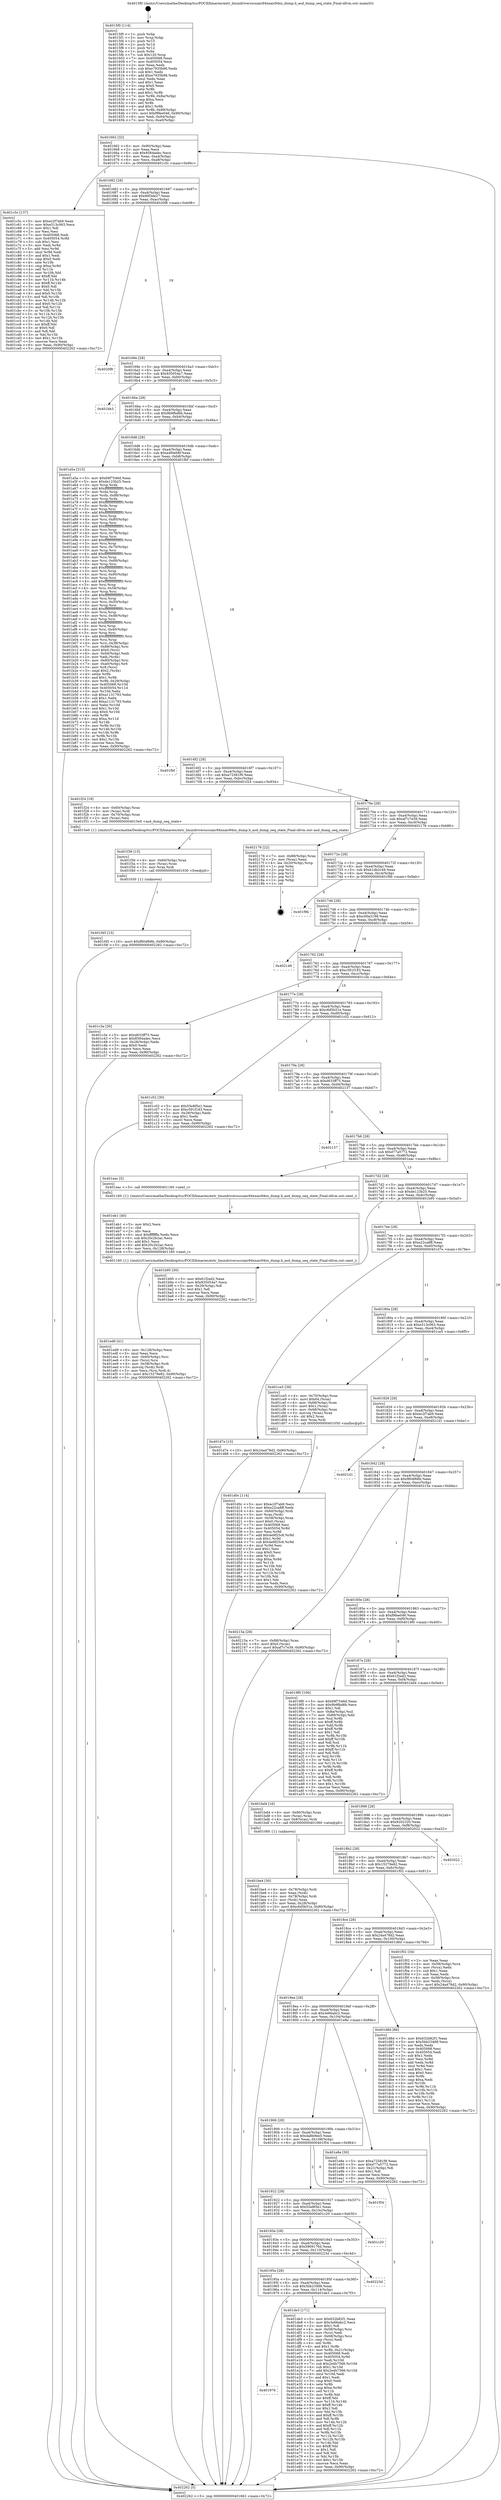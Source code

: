 digraph "0x4015f0" {
  label = "0x4015f0 (/mnt/c/Users/mathe/Desktop/tcc/POCII/binaries/extr_linuxdriversscsiaic94xxaic94xx_dump.h_asd_dump_seq_state_Final-ollvm.out::main(0))"
  labelloc = "t"
  node[shape=record]

  Entry [label="",width=0.3,height=0.3,shape=circle,fillcolor=black,style=filled]
  "0x401662" [label="{
     0x401662 [32]\l
     | [instrs]\l
     &nbsp;&nbsp;0x401662 \<+6\>: mov -0x90(%rbp),%eax\l
     &nbsp;&nbsp;0x401668 \<+2\>: mov %eax,%ecx\l
     &nbsp;&nbsp;0x40166a \<+6\>: sub $0x8584adec,%ecx\l
     &nbsp;&nbsp;0x401670 \<+6\>: mov %eax,-0xa4(%rbp)\l
     &nbsp;&nbsp;0x401676 \<+6\>: mov %ecx,-0xa8(%rbp)\l
     &nbsp;&nbsp;0x40167c \<+6\>: je 0000000000401c5c \<main+0x66c\>\l
  }"]
  "0x401c5c" [label="{
     0x401c5c [137]\l
     | [instrs]\l
     &nbsp;&nbsp;0x401c5c \<+5\>: mov $0xec2f7ab9,%eax\l
     &nbsp;&nbsp;0x401c61 \<+5\>: mov $0xe513c063,%ecx\l
     &nbsp;&nbsp;0x401c66 \<+2\>: mov $0x1,%dl\l
     &nbsp;&nbsp;0x401c68 \<+2\>: xor %esi,%esi\l
     &nbsp;&nbsp;0x401c6a \<+7\>: mov 0x405068,%edi\l
     &nbsp;&nbsp;0x401c71 \<+8\>: mov 0x405054,%r8d\l
     &nbsp;&nbsp;0x401c79 \<+3\>: sub $0x1,%esi\l
     &nbsp;&nbsp;0x401c7c \<+3\>: mov %edi,%r9d\l
     &nbsp;&nbsp;0x401c7f \<+3\>: add %esi,%r9d\l
     &nbsp;&nbsp;0x401c82 \<+4\>: imul %r9d,%edi\l
     &nbsp;&nbsp;0x401c86 \<+3\>: and $0x1,%edi\l
     &nbsp;&nbsp;0x401c89 \<+3\>: cmp $0x0,%edi\l
     &nbsp;&nbsp;0x401c8c \<+4\>: sete %r10b\l
     &nbsp;&nbsp;0x401c90 \<+4\>: cmp $0xa,%r8d\l
     &nbsp;&nbsp;0x401c94 \<+4\>: setl %r11b\l
     &nbsp;&nbsp;0x401c98 \<+3\>: mov %r10b,%bl\l
     &nbsp;&nbsp;0x401c9b \<+3\>: xor $0xff,%bl\l
     &nbsp;&nbsp;0x401c9e \<+3\>: mov %r11b,%r14b\l
     &nbsp;&nbsp;0x401ca1 \<+4\>: xor $0xff,%r14b\l
     &nbsp;&nbsp;0x401ca5 \<+3\>: xor $0x0,%dl\l
     &nbsp;&nbsp;0x401ca8 \<+3\>: mov %bl,%r15b\l
     &nbsp;&nbsp;0x401cab \<+4\>: and $0x0,%r15b\l
     &nbsp;&nbsp;0x401caf \<+3\>: and %dl,%r10b\l
     &nbsp;&nbsp;0x401cb2 \<+3\>: mov %r14b,%r12b\l
     &nbsp;&nbsp;0x401cb5 \<+4\>: and $0x0,%r12b\l
     &nbsp;&nbsp;0x401cb9 \<+3\>: and %dl,%r11b\l
     &nbsp;&nbsp;0x401cbc \<+3\>: or %r10b,%r15b\l
     &nbsp;&nbsp;0x401cbf \<+3\>: or %r11b,%r12b\l
     &nbsp;&nbsp;0x401cc2 \<+3\>: xor %r12b,%r15b\l
     &nbsp;&nbsp;0x401cc5 \<+3\>: or %r14b,%bl\l
     &nbsp;&nbsp;0x401cc8 \<+3\>: xor $0xff,%bl\l
     &nbsp;&nbsp;0x401ccb \<+3\>: or $0x0,%dl\l
     &nbsp;&nbsp;0x401cce \<+2\>: and %dl,%bl\l
     &nbsp;&nbsp;0x401cd0 \<+3\>: or %bl,%r15b\l
     &nbsp;&nbsp;0x401cd3 \<+4\>: test $0x1,%r15b\l
     &nbsp;&nbsp;0x401cd7 \<+3\>: cmovne %ecx,%eax\l
     &nbsp;&nbsp;0x401cda \<+6\>: mov %eax,-0x90(%rbp)\l
     &nbsp;&nbsp;0x401ce0 \<+5\>: jmp 0000000000402262 \<main+0xc72\>\l
  }"]
  "0x401682" [label="{
     0x401682 [28]\l
     | [instrs]\l
     &nbsp;&nbsp;0x401682 \<+5\>: jmp 0000000000401687 \<main+0x97\>\l
     &nbsp;&nbsp;0x401687 \<+6\>: mov -0xa4(%rbp),%eax\l
     &nbsp;&nbsp;0x40168d \<+5\>: sub $0x90f3de27,%eax\l
     &nbsp;&nbsp;0x401692 \<+6\>: mov %eax,-0xac(%rbp)\l
     &nbsp;&nbsp;0x401698 \<+6\>: je 00000000004020f8 \<main+0xb08\>\l
  }"]
  Exit [label="",width=0.3,height=0.3,shape=circle,fillcolor=black,style=filled,peripheries=2]
  "0x4020f8" [label="{
     0x4020f8\l
  }", style=dashed]
  "0x40169e" [label="{
     0x40169e [28]\l
     | [instrs]\l
     &nbsp;&nbsp;0x40169e \<+5\>: jmp 00000000004016a3 \<main+0xb3\>\l
     &nbsp;&nbsp;0x4016a3 \<+6\>: mov -0xa4(%rbp),%eax\l
     &nbsp;&nbsp;0x4016a9 \<+5\>: sub $0x935054a7,%eax\l
     &nbsp;&nbsp;0x4016ae \<+6\>: mov %eax,-0xb0(%rbp)\l
     &nbsp;&nbsp;0x4016b4 \<+6\>: je 0000000000401bb3 \<main+0x5c3\>\l
  }"]
  "0x401f45" [label="{
     0x401f45 [15]\l
     | [instrs]\l
     &nbsp;&nbsp;0x401f45 \<+10\>: movl $0xf804f68b,-0x90(%rbp)\l
     &nbsp;&nbsp;0x401f4f \<+5\>: jmp 0000000000402262 \<main+0xc72\>\l
  }"]
  "0x401bb3" [label="{
     0x401bb3\l
  }", style=dashed]
  "0x4016ba" [label="{
     0x4016ba [28]\l
     | [instrs]\l
     &nbsp;&nbsp;0x4016ba \<+5\>: jmp 00000000004016bf \<main+0xcf\>\l
     &nbsp;&nbsp;0x4016bf \<+6\>: mov -0xa4(%rbp),%eax\l
     &nbsp;&nbsp;0x4016c5 \<+5\>: sub $0x9b9fbd6b,%eax\l
     &nbsp;&nbsp;0x4016ca \<+6\>: mov %eax,-0xb4(%rbp)\l
     &nbsp;&nbsp;0x4016d0 \<+6\>: je 0000000000401a5a \<main+0x46a\>\l
  }"]
  "0x401f36" [label="{
     0x401f36 [15]\l
     | [instrs]\l
     &nbsp;&nbsp;0x401f36 \<+4\>: mov -0x60(%rbp),%rax\l
     &nbsp;&nbsp;0x401f3a \<+3\>: mov (%rax),%rax\l
     &nbsp;&nbsp;0x401f3d \<+3\>: mov %rax,%rdi\l
     &nbsp;&nbsp;0x401f40 \<+5\>: call 0000000000401030 \<free@plt\>\l
     | [calls]\l
     &nbsp;&nbsp;0x401030 \{1\} (unknown)\l
  }"]
  "0x401a5a" [label="{
     0x401a5a [315]\l
     | [instrs]\l
     &nbsp;&nbsp;0x401a5a \<+5\>: mov $0x69f7546d,%eax\l
     &nbsp;&nbsp;0x401a5f \<+5\>: mov $0xde123b25,%ecx\l
     &nbsp;&nbsp;0x401a64 \<+3\>: mov %rsp,%rdx\l
     &nbsp;&nbsp;0x401a67 \<+4\>: add $0xfffffffffffffff0,%rdx\l
     &nbsp;&nbsp;0x401a6b \<+3\>: mov %rdx,%rsp\l
     &nbsp;&nbsp;0x401a6e \<+7\>: mov %rdx,-0x88(%rbp)\l
     &nbsp;&nbsp;0x401a75 \<+3\>: mov %rsp,%rdx\l
     &nbsp;&nbsp;0x401a78 \<+4\>: add $0xfffffffffffffff0,%rdx\l
     &nbsp;&nbsp;0x401a7c \<+3\>: mov %rdx,%rsp\l
     &nbsp;&nbsp;0x401a7f \<+3\>: mov %rsp,%rsi\l
     &nbsp;&nbsp;0x401a82 \<+4\>: add $0xfffffffffffffff0,%rsi\l
     &nbsp;&nbsp;0x401a86 \<+3\>: mov %rsi,%rsp\l
     &nbsp;&nbsp;0x401a89 \<+4\>: mov %rsi,-0x80(%rbp)\l
     &nbsp;&nbsp;0x401a8d \<+3\>: mov %rsp,%rsi\l
     &nbsp;&nbsp;0x401a90 \<+4\>: add $0xfffffffffffffff0,%rsi\l
     &nbsp;&nbsp;0x401a94 \<+3\>: mov %rsi,%rsp\l
     &nbsp;&nbsp;0x401a97 \<+4\>: mov %rsi,-0x78(%rbp)\l
     &nbsp;&nbsp;0x401a9b \<+3\>: mov %rsp,%rsi\l
     &nbsp;&nbsp;0x401a9e \<+4\>: add $0xfffffffffffffff0,%rsi\l
     &nbsp;&nbsp;0x401aa2 \<+3\>: mov %rsi,%rsp\l
     &nbsp;&nbsp;0x401aa5 \<+4\>: mov %rsi,-0x70(%rbp)\l
     &nbsp;&nbsp;0x401aa9 \<+3\>: mov %rsp,%rsi\l
     &nbsp;&nbsp;0x401aac \<+4\>: add $0xfffffffffffffff0,%rsi\l
     &nbsp;&nbsp;0x401ab0 \<+3\>: mov %rsi,%rsp\l
     &nbsp;&nbsp;0x401ab3 \<+4\>: mov %rsi,-0x68(%rbp)\l
     &nbsp;&nbsp;0x401ab7 \<+3\>: mov %rsp,%rsi\l
     &nbsp;&nbsp;0x401aba \<+4\>: add $0xfffffffffffffff0,%rsi\l
     &nbsp;&nbsp;0x401abe \<+3\>: mov %rsi,%rsp\l
     &nbsp;&nbsp;0x401ac1 \<+4\>: mov %rsi,-0x60(%rbp)\l
     &nbsp;&nbsp;0x401ac5 \<+3\>: mov %rsp,%rsi\l
     &nbsp;&nbsp;0x401ac8 \<+4\>: add $0xfffffffffffffff0,%rsi\l
     &nbsp;&nbsp;0x401acc \<+3\>: mov %rsi,%rsp\l
     &nbsp;&nbsp;0x401acf \<+4\>: mov %rsi,-0x58(%rbp)\l
     &nbsp;&nbsp;0x401ad3 \<+3\>: mov %rsp,%rsi\l
     &nbsp;&nbsp;0x401ad6 \<+4\>: add $0xfffffffffffffff0,%rsi\l
     &nbsp;&nbsp;0x401ada \<+3\>: mov %rsi,%rsp\l
     &nbsp;&nbsp;0x401add \<+4\>: mov %rsi,-0x50(%rbp)\l
     &nbsp;&nbsp;0x401ae1 \<+3\>: mov %rsp,%rsi\l
     &nbsp;&nbsp;0x401ae4 \<+4\>: add $0xfffffffffffffff0,%rsi\l
     &nbsp;&nbsp;0x401ae8 \<+3\>: mov %rsi,%rsp\l
     &nbsp;&nbsp;0x401aeb \<+4\>: mov %rsi,-0x48(%rbp)\l
     &nbsp;&nbsp;0x401aef \<+3\>: mov %rsp,%rsi\l
     &nbsp;&nbsp;0x401af2 \<+4\>: add $0xfffffffffffffff0,%rsi\l
     &nbsp;&nbsp;0x401af6 \<+3\>: mov %rsi,%rsp\l
     &nbsp;&nbsp;0x401af9 \<+4\>: mov %rsi,-0x40(%rbp)\l
     &nbsp;&nbsp;0x401afd \<+3\>: mov %rsp,%rsi\l
     &nbsp;&nbsp;0x401b00 \<+4\>: add $0xfffffffffffffff0,%rsi\l
     &nbsp;&nbsp;0x401b04 \<+3\>: mov %rsi,%rsp\l
     &nbsp;&nbsp;0x401b07 \<+4\>: mov %rsi,-0x38(%rbp)\l
     &nbsp;&nbsp;0x401b0b \<+7\>: mov -0x88(%rbp),%rsi\l
     &nbsp;&nbsp;0x401b12 \<+6\>: movl $0x0,(%rsi)\l
     &nbsp;&nbsp;0x401b18 \<+6\>: mov -0x94(%rbp),%edi\l
     &nbsp;&nbsp;0x401b1e \<+2\>: mov %edi,(%rdx)\l
     &nbsp;&nbsp;0x401b20 \<+4\>: mov -0x80(%rbp),%rsi\l
     &nbsp;&nbsp;0x401b24 \<+7\>: mov -0xa0(%rbp),%r8\l
     &nbsp;&nbsp;0x401b2b \<+3\>: mov %r8,(%rsi)\l
     &nbsp;&nbsp;0x401b2e \<+3\>: cmpl $0x2,(%rdx)\l
     &nbsp;&nbsp;0x401b31 \<+4\>: setne %r9b\l
     &nbsp;&nbsp;0x401b35 \<+4\>: and $0x1,%r9b\l
     &nbsp;&nbsp;0x401b39 \<+4\>: mov %r9b,-0x29(%rbp)\l
     &nbsp;&nbsp;0x401b3d \<+8\>: mov 0x405068,%r10d\l
     &nbsp;&nbsp;0x401b45 \<+8\>: mov 0x405054,%r11d\l
     &nbsp;&nbsp;0x401b4d \<+3\>: mov %r10d,%ebx\l
     &nbsp;&nbsp;0x401b50 \<+6\>: sub $0xa1131793,%ebx\l
     &nbsp;&nbsp;0x401b56 \<+3\>: sub $0x1,%ebx\l
     &nbsp;&nbsp;0x401b59 \<+6\>: add $0xa1131793,%ebx\l
     &nbsp;&nbsp;0x401b5f \<+4\>: imul %ebx,%r10d\l
     &nbsp;&nbsp;0x401b63 \<+4\>: and $0x1,%r10d\l
     &nbsp;&nbsp;0x401b67 \<+4\>: cmp $0x0,%r10d\l
     &nbsp;&nbsp;0x401b6b \<+4\>: sete %r9b\l
     &nbsp;&nbsp;0x401b6f \<+4\>: cmp $0xa,%r11d\l
     &nbsp;&nbsp;0x401b73 \<+4\>: setl %r14b\l
     &nbsp;&nbsp;0x401b77 \<+3\>: mov %r9b,%r15b\l
     &nbsp;&nbsp;0x401b7a \<+3\>: and %r14b,%r15b\l
     &nbsp;&nbsp;0x401b7d \<+3\>: xor %r14b,%r9b\l
     &nbsp;&nbsp;0x401b80 \<+3\>: or %r9b,%r15b\l
     &nbsp;&nbsp;0x401b83 \<+4\>: test $0x1,%r15b\l
     &nbsp;&nbsp;0x401b87 \<+3\>: cmovne %ecx,%eax\l
     &nbsp;&nbsp;0x401b8a \<+6\>: mov %eax,-0x90(%rbp)\l
     &nbsp;&nbsp;0x401b90 \<+5\>: jmp 0000000000402262 \<main+0xc72\>\l
  }"]
  "0x4016d6" [label="{
     0x4016d6 [28]\l
     | [instrs]\l
     &nbsp;&nbsp;0x4016d6 \<+5\>: jmp 00000000004016db \<main+0xeb\>\l
     &nbsp;&nbsp;0x4016db \<+6\>: mov -0xa4(%rbp),%eax\l
     &nbsp;&nbsp;0x4016e1 \<+5\>: sub $0xa4f0e68f,%eax\l
     &nbsp;&nbsp;0x4016e6 \<+6\>: mov %eax,-0xb8(%rbp)\l
     &nbsp;&nbsp;0x4016ec \<+6\>: je 0000000000401fbf \<main+0x9cf\>\l
  }"]
  "0x401ed9" [label="{
     0x401ed9 [41]\l
     | [instrs]\l
     &nbsp;&nbsp;0x401ed9 \<+6\>: mov -0x128(%rbp),%ecx\l
     &nbsp;&nbsp;0x401edf \<+3\>: imul %eax,%ecx\l
     &nbsp;&nbsp;0x401ee2 \<+4\>: mov -0x60(%rbp),%rsi\l
     &nbsp;&nbsp;0x401ee6 \<+3\>: mov (%rsi),%rsi\l
     &nbsp;&nbsp;0x401ee9 \<+4\>: mov -0x58(%rbp),%rdi\l
     &nbsp;&nbsp;0x401eed \<+3\>: movslq (%rdi),%rdi\l
     &nbsp;&nbsp;0x401ef0 \<+3\>: mov %ecx,(%rsi,%rdi,4)\l
     &nbsp;&nbsp;0x401ef3 \<+10\>: movl $0x15279e82,-0x90(%rbp)\l
     &nbsp;&nbsp;0x401efd \<+5\>: jmp 0000000000402262 \<main+0xc72\>\l
  }"]
  "0x401fbf" [label="{
     0x401fbf\l
  }", style=dashed]
  "0x4016f2" [label="{
     0x4016f2 [28]\l
     | [instrs]\l
     &nbsp;&nbsp;0x4016f2 \<+5\>: jmp 00000000004016f7 \<main+0x107\>\l
     &nbsp;&nbsp;0x4016f7 \<+6\>: mov -0xa4(%rbp),%eax\l
     &nbsp;&nbsp;0x4016fd \<+5\>: sub $0xa72581f9,%eax\l
     &nbsp;&nbsp;0x401702 \<+6\>: mov %eax,-0xbc(%rbp)\l
     &nbsp;&nbsp;0x401708 \<+6\>: je 0000000000401f24 \<main+0x934\>\l
  }"]
  "0x401eb1" [label="{
     0x401eb1 [40]\l
     | [instrs]\l
     &nbsp;&nbsp;0x401eb1 \<+5\>: mov $0x2,%ecx\l
     &nbsp;&nbsp;0x401eb6 \<+1\>: cltd\l
     &nbsp;&nbsp;0x401eb7 \<+2\>: idiv %ecx\l
     &nbsp;&nbsp;0x401eb9 \<+6\>: imul $0xfffffffe,%edx,%ecx\l
     &nbsp;&nbsp;0x401ebf \<+6\>: sub $0x20c2b2ac,%ecx\l
     &nbsp;&nbsp;0x401ec5 \<+3\>: add $0x1,%ecx\l
     &nbsp;&nbsp;0x401ec8 \<+6\>: add $0x20c2b2ac,%ecx\l
     &nbsp;&nbsp;0x401ece \<+6\>: mov %ecx,-0x128(%rbp)\l
     &nbsp;&nbsp;0x401ed4 \<+5\>: call 0000000000401160 \<next_i\>\l
     | [calls]\l
     &nbsp;&nbsp;0x401160 \{1\} (/mnt/c/Users/mathe/Desktop/tcc/POCII/binaries/extr_linuxdriversscsiaic94xxaic94xx_dump.h_asd_dump_seq_state_Final-ollvm.out::next_i)\l
  }"]
  "0x401f24" [label="{
     0x401f24 [18]\l
     | [instrs]\l
     &nbsp;&nbsp;0x401f24 \<+4\>: mov -0x60(%rbp),%rax\l
     &nbsp;&nbsp;0x401f28 \<+3\>: mov (%rax),%rdi\l
     &nbsp;&nbsp;0x401f2b \<+4\>: mov -0x70(%rbp),%rax\l
     &nbsp;&nbsp;0x401f2f \<+2\>: mov (%rax),%esi\l
     &nbsp;&nbsp;0x401f31 \<+5\>: call 00000000004015e0 \<asd_dump_seq_state\>\l
     | [calls]\l
     &nbsp;&nbsp;0x4015e0 \{1\} (/mnt/c/Users/mathe/Desktop/tcc/POCII/binaries/extr_linuxdriversscsiaic94xxaic94xx_dump.h_asd_dump_seq_state_Final-ollvm.out::asd_dump_seq_state)\l
  }"]
  "0x40170e" [label="{
     0x40170e [28]\l
     | [instrs]\l
     &nbsp;&nbsp;0x40170e \<+5\>: jmp 0000000000401713 \<main+0x123\>\l
     &nbsp;&nbsp;0x401713 \<+6\>: mov -0xa4(%rbp),%eax\l
     &nbsp;&nbsp;0x401719 \<+5\>: sub $0xaf7c7e39,%eax\l
     &nbsp;&nbsp;0x40171e \<+6\>: mov %eax,-0xc0(%rbp)\l
     &nbsp;&nbsp;0x401724 \<+6\>: je 0000000000402176 \<main+0xb86\>\l
  }"]
  "0x401976" [label="{
     0x401976\l
  }", style=dashed]
  "0x402176" [label="{
     0x402176 [22]\l
     | [instrs]\l
     &nbsp;&nbsp;0x402176 \<+7\>: mov -0x88(%rbp),%rax\l
     &nbsp;&nbsp;0x40217d \<+2\>: mov (%rax),%eax\l
     &nbsp;&nbsp;0x40217f \<+4\>: lea -0x20(%rbp),%rsp\l
     &nbsp;&nbsp;0x402183 \<+1\>: pop %rbx\l
     &nbsp;&nbsp;0x402184 \<+2\>: pop %r12\l
     &nbsp;&nbsp;0x402186 \<+2\>: pop %r14\l
     &nbsp;&nbsp;0x402188 \<+2\>: pop %r15\l
     &nbsp;&nbsp;0x40218a \<+1\>: pop %rbp\l
     &nbsp;&nbsp;0x40218b \<+1\>: ret\l
  }"]
  "0x40172a" [label="{
     0x40172a [28]\l
     | [instrs]\l
     &nbsp;&nbsp;0x40172a \<+5\>: jmp 000000000040172f \<main+0x13f\>\l
     &nbsp;&nbsp;0x40172f \<+6\>: mov -0xa4(%rbp),%eax\l
     &nbsp;&nbsp;0x401735 \<+5\>: sub $0xb1db2c49,%eax\l
     &nbsp;&nbsp;0x40173a \<+6\>: mov %eax,-0xc4(%rbp)\l
     &nbsp;&nbsp;0x401740 \<+6\>: je 0000000000401f9b \<main+0x9ab\>\l
  }"]
  "0x401de3" [label="{
     0x401de3 [171]\l
     | [instrs]\l
     &nbsp;&nbsp;0x401de3 \<+5\>: mov $0x632b82f1,%eax\l
     &nbsp;&nbsp;0x401de8 \<+5\>: mov $0x3e66abc2,%ecx\l
     &nbsp;&nbsp;0x401ded \<+2\>: mov $0x1,%dl\l
     &nbsp;&nbsp;0x401def \<+4\>: mov -0x58(%rbp),%rsi\l
     &nbsp;&nbsp;0x401df3 \<+2\>: mov (%rsi),%edi\l
     &nbsp;&nbsp;0x401df5 \<+4\>: mov -0x68(%rbp),%rsi\l
     &nbsp;&nbsp;0x401df9 \<+2\>: cmp (%rsi),%edi\l
     &nbsp;&nbsp;0x401dfb \<+4\>: setl %r8b\l
     &nbsp;&nbsp;0x401dff \<+4\>: and $0x1,%r8b\l
     &nbsp;&nbsp;0x401e03 \<+4\>: mov %r8b,-0x21(%rbp)\l
     &nbsp;&nbsp;0x401e07 \<+7\>: mov 0x405068,%edi\l
     &nbsp;&nbsp;0x401e0e \<+8\>: mov 0x405054,%r9d\l
     &nbsp;&nbsp;0x401e16 \<+3\>: mov %edi,%r10d\l
     &nbsp;&nbsp;0x401e19 \<+7\>: sub $0x2e4b7566,%r10d\l
     &nbsp;&nbsp;0x401e20 \<+4\>: sub $0x1,%r10d\l
     &nbsp;&nbsp;0x401e24 \<+7\>: add $0x2e4b7566,%r10d\l
     &nbsp;&nbsp;0x401e2b \<+4\>: imul %r10d,%edi\l
     &nbsp;&nbsp;0x401e2f \<+3\>: and $0x1,%edi\l
     &nbsp;&nbsp;0x401e32 \<+3\>: cmp $0x0,%edi\l
     &nbsp;&nbsp;0x401e35 \<+4\>: sete %r8b\l
     &nbsp;&nbsp;0x401e39 \<+4\>: cmp $0xa,%r9d\l
     &nbsp;&nbsp;0x401e3d \<+4\>: setl %r11b\l
     &nbsp;&nbsp;0x401e41 \<+3\>: mov %r8b,%bl\l
     &nbsp;&nbsp;0x401e44 \<+3\>: xor $0xff,%bl\l
     &nbsp;&nbsp;0x401e47 \<+3\>: mov %r11b,%r14b\l
     &nbsp;&nbsp;0x401e4a \<+4\>: xor $0xff,%r14b\l
     &nbsp;&nbsp;0x401e4e \<+3\>: xor $0x1,%dl\l
     &nbsp;&nbsp;0x401e51 \<+3\>: mov %bl,%r15b\l
     &nbsp;&nbsp;0x401e54 \<+4\>: and $0xff,%r15b\l
     &nbsp;&nbsp;0x401e58 \<+3\>: and %dl,%r8b\l
     &nbsp;&nbsp;0x401e5b \<+3\>: mov %r14b,%r12b\l
     &nbsp;&nbsp;0x401e5e \<+4\>: and $0xff,%r12b\l
     &nbsp;&nbsp;0x401e62 \<+3\>: and %dl,%r11b\l
     &nbsp;&nbsp;0x401e65 \<+3\>: or %r8b,%r15b\l
     &nbsp;&nbsp;0x401e68 \<+3\>: or %r11b,%r12b\l
     &nbsp;&nbsp;0x401e6b \<+3\>: xor %r12b,%r15b\l
     &nbsp;&nbsp;0x401e6e \<+3\>: or %r14b,%bl\l
     &nbsp;&nbsp;0x401e71 \<+3\>: xor $0xff,%bl\l
     &nbsp;&nbsp;0x401e74 \<+3\>: or $0x1,%dl\l
     &nbsp;&nbsp;0x401e77 \<+2\>: and %dl,%bl\l
     &nbsp;&nbsp;0x401e79 \<+3\>: or %bl,%r15b\l
     &nbsp;&nbsp;0x401e7c \<+4\>: test $0x1,%r15b\l
     &nbsp;&nbsp;0x401e80 \<+3\>: cmovne %ecx,%eax\l
     &nbsp;&nbsp;0x401e83 \<+6\>: mov %eax,-0x90(%rbp)\l
     &nbsp;&nbsp;0x401e89 \<+5\>: jmp 0000000000402262 \<main+0xc72\>\l
  }"]
  "0x401f9b" [label="{
     0x401f9b\l
  }", style=dashed]
  "0x401746" [label="{
     0x401746 [28]\l
     | [instrs]\l
     &nbsp;&nbsp;0x401746 \<+5\>: jmp 000000000040174b \<main+0x15b\>\l
     &nbsp;&nbsp;0x40174b \<+6\>: mov -0xa4(%rbp),%eax\l
     &nbsp;&nbsp;0x401751 \<+5\>: sub $0xc00a3198,%eax\l
     &nbsp;&nbsp;0x401756 \<+6\>: mov %eax,-0xc8(%rbp)\l
     &nbsp;&nbsp;0x40175c \<+6\>: je 0000000000402146 \<main+0xb56\>\l
  }"]
  "0x40195a" [label="{
     0x40195a [28]\l
     | [instrs]\l
     &nbsp;&nbsp;0x40195a \<+5\>: jmp 000000000040195f \<main+0x36f\>\l
     &nbsp;&nbsp;0x40195f \<+6\>: mov -0xa4(%rbp),%eax\l
     &nbsp;&nbsp;0x401965 \<+5\>: sub $0x5bb23488,%eax\l
     &nbsp;&nbsp;0x40196a \<+6\>: mov %eax,-0x114(%rbp)\l
     &nbsp;&nbsp;0x401970 \<+6\>: je 0000000000401de3 \<main+0x7f3\>\l
  }"]
  "0x402146" [label="{
     0x402146\l
  }", style=dashed]
  "0x401762" [label="{
     0x401762 [28]\l
     | [instrs]\l
     &nbsp;&nbsp;0x401762 \<+5\>: jmp 0000000000401767 \<main+0x177\>\l
     &nbsp;&nbsp;0x401767 \<+6\>: mov -0xa4(%rbp),%eax\l
     &nbsp;&nbsp;0x40176d \<+5\>: sub $0xc591f183,%eax\l
     &nbsp;&nbsp;0x401772 \<+6\>: mov %eax,-0xcc(%rbp)\l
     &nbsp;&nbsp;0x401778 \<+6\>: je 0000000000401c3e \<main+0x64e\>\l
  }"]
  "0x40223d" [label="{
     0x40223d\l
  }", style=dashed]
  "0x401c3e" [label="{
     0x401c3e [30]\l
     | [instrs]\l
     &nbsp;&nbsp;0x401c3e \<+5\>: mov $0xd633ff75,%eax\l
     &nbsp;&nbsp;0x401c43 \<+5\>: mov $0x8584adec,%ecx\l
     &nbsp;&nbsp;0x401c48 \<+3\>: mov -0x28(%rbp),%edx\l
     &nbsp;&nbsp;0x401c4b \<+3\>: cmp $0x0,%edx\l
     &nbsp;&nbsp;0x401c4e \<+3\>: cmove %ecx,%eax\l
     &nbsp;&nbsp;0x401c51 \<+6\>: mov %eax,-0x90(%rbp)\l
     &nbsp;&nbsp;0x401c57 \<+5\>: jmp 0000000000402262 \<main+0xc72\>\l
  }"]
  "0x40177e" [label="{
     0x40177e [28]\l
     | [instrs]\l
     &nbsp;&nbsp;0x40177e \<+5\>: jmp 0000000000401783 \<main+0x193\>\l
     &nbsp;&nbsp;0x401783 \<+6\>: mov -0xa4(%rbp),%eax\l
     &nbsp;&nbsp;0x401789 \<+5\>: sub $0xc6d5b51e,%eax\l
     &nbsp;&nbsp;0x40178e \<+6\>: mov %eax,-0xd0(%rbp)\l
     &nbsp;&nbsp;0x401794 \<+6\>: je 0000000000401c02 \<main+0x612\>\l
  }"]
  "0x40193e" [label="{
     0x40193e [28]\l
     | [instrs]\l
     &nbsp;&nbsp;0x40193e \<+5\>: jmp 0000000000401943 \<main+0x353\>\l
     &nbsp;&nbsp;0x401943 \<+6\>: mov -0xa4(%rbp),%eax\l
     &nbsp;&nbsp;0x401949 \<+5\>: sub $0x5969176d,%eax\l
     &nbsp;&nbsp;0x40194e \<+6\>: mov %eax,-0x110(%rbp)\l
     &nbsp;&nbsp;0x401954 \<+6\>: je 000000000040223d \<main+0xc4d\>\l
  }"]
  "0x401c02" [label="{
     0x401c02 [30]\l
     | [instrs]\l
     &nbsp;&nbsp;0x401c02 \<+5\>: mov $0x55e8f5e1,%eax\l
     &nbsp;&nbsp;0x401c07 \<+5\>: mov $0xc591f183,%ecx\l
     &nbsp;&nbsp;0x401c0c \<+3\>: mov -0x28(%rbp),%edx\l
     &nbsp;&nbsp;0x401c0f \<+3\>: cmp $0x1,%edx\l
     &nbsp;&nbsp;0x401c12 \<+3\>: cmovl %ecx,%eax\l
     &nbsp;&nbsp;0x401c15 \<+6\>: mov %eax,-0x90(%rbp)\l
     &nbsp;&nbsp;0x401c1b \<+5\>: jmp 0000000000402262 \<main+0xc72\>\l
  }"]
  "0x40179a" [label="{
     0x40179a [28]\l
     | [instrs]\l
     &nbsp;&nbsp;0x40179a \<+5\>: jmp 000000000040179f \<main+0x1af\>\l
     &nbsp;&nbsp;0x40179f \<+6\>: mov -0xa4(%rbp),%eax\l
     &nbsp;&nbsp;0x4017a5 \<+5\>: sub $0xd633ff75,%eax\l
     &nbsp;&nbsp;0x4017aa \<+6\>: mov %eax,-0xd4(%rbp)\l
     &nbsp;&nbsp;0x4017b0 \<+6\>: je 0000000000402137 \<main+0xb47\>\l
  }"]
  "0x401c20" [label="{
     0x401c20\l
  }", style=dashed]
  "0x402137" [label="{
     0x402137\l
  }", style=dashed]
  "0x4017b6" [label="{
     0x4017b6 [28]\l
     | [instrs]\l
     &nbsp;&nbsp;0x4017b6 \<+5\>: jmp 00000000004017bb \<main+0x1cb\>\l
     &nbsp;&nbsp;0x4017bb \<+6\>: mov -0xa4(%rbp),%eax\l
     &nbsp;&nbsp;0x4017c1 \<+5\>: sub $0xd77a5772,%eax\l
     &nbsp;&nbsp;0x4017c6 \<+6\>: mov %eax,-0xd8(%rbp)\l
     &nbsp;&nbsp;0x4017cc \<+6\>: je 0000000000401eac \<main+0x8bc\>\l
  }"]
  "0x401922" [label="{
     0x401922 [28]\l
     | [instrs]\l
     &nbsp;&nbsp;0x401922 \<+5\>: jmp 0000000000401927 \<main+0x337\>\l
     &nbsp;&nbsp;0x401927 \<+6\>: mov -0xa4(%rbp),%eax\l
     &nbsp;&nbsp;0x40192d \<+5\>: sub $0x55e8f5e1,%eax\l
     &nbsp;&nbsp;0x401932 \<+6\>: mov %eax,-0x10c(%rbp)\l
     &nbsp;&nbsp;0x401938 \<+6\>: je 0000000000401c20 \<main+0x630\>\l
  }"]
  "0x401eac" [label="{
     0x401eac [5]\l
     | [instrs]\l
     &nbsp;&nbsp;0x401eac \<+5\>: call 0000000000401160 \<next_i\>\l
     | [calls]\l
     &nbsp;&nbsp;0x401160 \{1\} (/mnt/c/Users/mathe/Desktop/tcc/POCII/binaries/extr_linuxdriversscsiaic94xxaic94xx_dump.h_asd_dump_seq_state_Final-ollvm.out::next_i)\l
  }"]
  "0x4017d2" [label="{
     0x4017d2 [28]\l
     | [instrs]\l
     &nbsp;&nbsp;0x4017d2 \<+5\>: jmp 00000000004017d7 \<main+0x1e7\>\l
     &nbsp;&nbsp;0x4017d7 \<+6\>: mov -0xa4(%rbp),%eax\l
     &nbsp;&nbsp;0x4017dd \<+5\>: sub $0xde123b25,%eax\l
     &nbsp;&nbsp;0x4017e2 \<+6\>: mov %eax,-0xdc(%rbp)\l
     &nbsp;&nbsp;0x4017e8 \<+6\>: je 0000000000401b95 \<main+0x5a5\>\l
  }"]
  "0x401f54" [label="{
     0x401f54\l
  }", style=dashed]
  "0x401b95" [label="{
     0x401b95 [30]\l
     | [instrs]\l
     &nbsp;&nbsp;0x401b95 \<+5\>: mov $0x61f2ed2,%eax\l
     &nbsp;&nbsp;0x401b9a \<+5\>: mov $0x935054a7,%ecx\l
     &nbsp;&nbsp;0x401b9f \<+3\>: mov -0x29(%rbp),%dl\l
     &nbsp;&nbsp;0x401ba2 \<+3\>: test $0x1,%dl\l
     &nbsp;&nbsp;0x401ba5 \<+3\>: cmovne %ecx,%eax\l
     &nbsp;&nbsp;0x401ba8 \<+6\>: mov %eax,-0x90(%rbp)\l
     &nbsp;&nbsp;0x401bae \<+5\>: jmp 0000000000402262 \<main+0xc72\>\l
  }"]
  "0x4017ee" [label="{
     0x4017ee [28]\l
     | [instrs]\l
     &nbsp;&nbsp;0x4017ee \<+5\>: jmp 00000000004017f3 \<main+0x203\>\l
     &nbsp;&nbsp;0x4017f3 \<+6\>: mov -0xa4(%rbp),%eax\l
     &nbsp;&nbsp;0x4017f9 \<+5\>: sub $0xe22ca8ff,%eax\l
     &nbsp;&nbsp;0x4017fe \<+6\>: mov %eax,-0xe0(%rbp)\l
     &nbsp;&nbsp;0x401804 \<+6\>: je 0000000000401d7e \<main+0x78e\>\l
  }"]
  "0x401906" [label="{
     0x401906 [28]\l
     | [instrs]\l
     &nbsp;&nbsp;0x401906 \<+5\>: jmp 000000000040190b \<main+0x31b\>\l
     &nbsp;&nbsp;0x40190b \<+6\>: mov -0xa4(%rbp),%eax\l
     &nbsp;&nbsp;0x401911 \<+5\>: sub $0x4a8b9ee5,%eax\l
     &nbsp;&nbsp;0x401916 \<+6\>: mov %eax,-0x108(%rbp)\l
     &nbsp;&nbsp;0x40191c \<+6\>: je 0000000000401f54 \<main+0x964\>\l
  }"]
  "0x401d7e" [label="{
     0x401d7e [15]\l
     | [instrs]\l
     &nbsp;&nbsp;0x401d7e \<+10\>: movl $0x24a478d2,-0x90(%rbp)\l
     &nbsp;&nbsp;0x401d88 \<+5\>: jmp 0000000000402262 \<main+0xc72\>\l
  }"]
  "0x40180a" [label="{
     0x40180a [28]\l
     | [instrs]\l
     &nbsp;&nbsp;0x40180a \<+5\>: jmp 000000000040180f \<main+0x21f\>\l
     &nbsp;&nbsp;0x40180f \<+6\>: mov -0xa4(%rbp),%eax\l
     &nbsp;&nbsp;0x401815 \<+5\>: sub $0xe513c063,%eax\l
     &nbsp;&nbsp;0x40181a \<+6\>: mov %eax,-0xe4(%rbp)\l
     &nbsp;&nbsp;0x401820 \<+6\>: je 0000000000401ce5 \<main+0x6f5\>\l
  }"]
  "0x401e8e" [label="{
     0x401e8e [30]\l
     | [instrs]\l
     &nbsp;&nbsp;0x401e8e \<+5\>: mov $0xa72581f9,%eax\l
     &nbsp;&nbsp;0x401e93 \<+5\>: mov $0xd77a5772,%ecx\l
     &nbsp;&nbsp;0x401e98 \<+3\>: mov -0x21(%rbp),%dl\l
     &nbsp;&nbsp;0x401e9b \<+3\>: test $0x1,%dl\l
     &nbsp;&nbsp;0x401e9e \<+3\>: cmovne %ecx,%eax\l
     &nbsp;&nbsp;0x401ea1 \<+6\>: mov %eax,-0x90(%rbp)\l
     &nbsp;&nbsp;0x401ea7 \<+5\>: jmp 0000000000402262 \<main+0xc72\>\l
  }"]
  "0x401ce5" [label="{
     0x401ce5 [39]\l
     | [instrs]\l
     &nbsp;&nbsp;0x401ce5 \<+4\>: mov -0x70(%rbp),%rax\l
     &nbsp;&nbsp;0x401ce9 \<+6\>: movl $0x64,(%rax)\l
     &nbsp;&nbsp;0x401cef \<+4\>: mov -0x68(%rbp),%rax\l
     &nbsp;&nbsp;0x401cf3 \<+6\>: movl $0x1,(%rax)\l
     &nbsp;&nbsp;0x401cf9 \<+4\>: mov -0x68(%rbp),%rax\l
     &nbsp;&nbsp;0x401cfd \<+3\>: movslq (%rax),%rax\l
     &nbsp;&nbsp;0x401d00 \<+4\>: shl $0x2,%rax\l
     &nbsp;&nbsp;0x401d04 \<+3\>: mov %rax,%rdi\l
     &nbsp;&nbsp;0x401d07 \<+5\>: call 0000000000401050 \<malloc@plt\>\l
     | [calls]\l
     &nbsp;&nbsp;0x401050 \{1\} (unknown)\l
  }"]
  "0x401826" [label="{
     0x401826 [28]\l
     | [instrs]\l
     &nbsp;&nbsp;0x401826 \<+5\>: jmp 000000000040182b \<main+0x23b\>\l
     &nbsp;&nbsp;0x40182b \<+6\>: mov -0xa4(%rbp),%eax\l
     &nbsp;&nbsp;0x401831 \<+5\>: sub $0xec2f7ab9,%eax\l
     &nbsp;&nbsp;0x401836 \<+6\>: mov %eax,-0xe8(%rbp)\l
     &nbsp;&nbsp;0x40183c \<+6\>: je 00000000004021d1 \<main+0xbe1\>\l
  }"]
  "0x4018ea" [label="{
     0x4018ea [28]\l
     | [instrs]\l
     &nbsp;&nbsp;0x4018ea \<+5\>: jmp 00000000004018ef \<main+0x2ff\>\l
     &nbsp;&nbsp;0x4018ef \<+6\>: mov -0xa4(%rbp),%eax\l
     &nbsp;&nbsp;0x4018f5 \<+5\>: sub $0x3e66abc2,%eax\l
     &nbsp;&nbsp;0x4018fa \<+6\>: mov %eax,-0x104(%rbp)\l
     &nbsp;&nbsp;0x401900 \<+6\>: je 0000000000401e8e \<main+0x89e\>\l
  }"]
  "0x4021d1" [label="{
     0x4021d1\l
  }", style=dashed]
  "0x401842" [label="{
     0x401842 [28]\l
     | [instrs]\l
     &nbsp;&nbsp;0x401842 \<+5\>: jmp 0000000000401847 \<main+0x257\>\l
     &nbsp;&nbsp;0x401847 \<+6\>: mov -0xa4(%rbp),%eax\l
     &nbsp;&nbsp;0x40184d \<+5\>: sub $0xf804f68b,%eax\l
     &nbsp;&nbsp;0x401852 \<+6\>: mov %eax,-0xec(%rbp)\l
     &nbsp;&nbsp;0x401858 \<+6\>: je 000000000040215a \<main+0xb6a\>\l
  }"]
  "0x401d8d" [label="{
     0x401d8d [86]\l
     | [instrs]\l
     &nbsp;&nbsp;0x401d8d \<+5\>: mov $0x632b82f1,%eax\l
     &nbsp;&nbsp;0x401d92 \<+5\>: mov $0x5bb23488,%ecx\l
     &nbsp;&nbsp;0x401d97 \<+2\>: xor %edx,%edx\l
     &nbsp;&nbsp;0x401d99 \<+7\>: mov 0x405068,%esi\l
     &nbsp;&nbsp;0x401da0 \<+7\>: mov 0x405054,%edi\l
     &nbsp;&nbsp;0x401da7 \<+3\>: sub $0x1,%edx\l
     &nbsp;&nbsp;0x401daa \<+3\>: mov %esi,%r8d\l
     &nbsp;&nbsp;0x401dad \<+3\>: add %edx,%r8d\l
     &nbsp;&nbsp;0x401db0 \<+4\>: imul %r8d,%esi\l
     &nbsp;&nbsp;0x401db4 \<+3\>: and $0x1,%esi\l
     &nbsp;&nbsp;0x401db7 \<+3\>: cmp $0x0,%esi\l
     &nbsp;&nbsp;0x401dba \<+4\>: sete %r9b\l
     &nbsp;&nbsp;0x401dbe \<+3\>: cmp $0xa,%edi\l
     &nbsp;&nbsp;0x401dc1 \<+4\>: setl %r10b\l
     &nbsp;&nbsp;0x401dc5 \<+3\>: mov %r9b,%r11b\l
     &nbsp;&nbsp;0x401dc8 \<+3\>: and %r10b,%r11b\l
     &nbsp;&nbsp;0x401dcb \<+3\>: xor %r10b,%r9b\l
     &nbsp;&nbsp;0x401dce \<+3\>: or %r9b,%r11b\l
     &nbsp;&nbsp;0x401dd1 \<+4\>: test $0x1,%r11b\l
     &nbsp;&nbsp;0x401dd5 \<+3\>: cmovne %ecx,%eax\l
     &nbsp;&nbsp;0x401dd8 \<+6\>: mov %eax,-0x90(%rbp)\l
     &nbsp;&nbsp;0x401dde \<+5\>: jmp 0000000000402262 \<main+0xc72\>\l
  }"]
  "0x40215a" [label="{
     0x40215a [28]\l
     | [instrs]\l
     &nbsp;&nbsp;0x40215a \<+7\>: mov -0x88(%rbp),%rax\l
     &nbsp;&nbsp;0x402161 \<+6\>: movl $0x0,(%rax)\l
     &nbsp;&nbsp;0x402167 \<+10\>: movl $0xaf7c7e39,-0x90(%rbp)\l
     &nbsp;&nbsp;0x402171 \<+5\>: jmp 0000000000402262 \<main+0xc72\>\l
  }"]
  "0x40185e" [label="{
     0x40185e [28]\l
     | [instrs]\l
     &nbsp;&nbsp;0x40185e \<+5\>: jmp 0000000000401863 \<main+0x273\>\l
     &nbsp;&nbsp;0x401863 \<+6\>: mov -0xa4(%rbp),%eax\l
     &nbsp;&nbsp;0x401869 \<+5\>: sub $0xf9fee046,%eax\l
     &nbsp;&nbsp;0x40186e \<+6\>: mov %eax,-0xf0(%rbp)\l
     &nbsp;&nbsp;0x401874 \<+6\>: je 00000000004019f0 \<main+0x400\>\l
  }"]
  "0x4018ce" [label="{
     0x4018ce [28]\l
     | [instrs]\l
     &nbsp;&nbsp;0x4018ce \<+5\>: jmp 00000000004018d3 \<main+0x2e3\>\l
     &nbsp;&nbsp;0x4018d3 \<+6\>: mov -0xa4(%rbp),%eax\l
     &nbsp;&nbsp;0x4018d9 \<+5\>: sub $0x24a478d2,%eax\l
     &nbsp;&nbsp;0x4018de \<+6\>: mov %eax,-0x100(%rbp)\l
     &nbsp;&nbsp;0x4018e4 \<+6\>: je 0000000000401d8d \<main+0x79d\>\l
  }"]
  "0x4019f0" [label="{
     0x4019f0 [106]\l
     | [instrs]\l
     &nbsp;&nbsp;0x4019f0 \<+5\>: mov $0x69f7546d,%eax\l
     &nbsp;&nbsp;0x4019f5 \<+5\>: mov $0x9b9fbd6b,%ecx\l
     &nbsp;&nbsp;0x4019fa \<+2\>: mov $0x1,%dl\l
     &nbsp;&nbsp;0x4019fc \<+7\>: mov -0x8a(%rbp),%sil\l
     &nbsp;&nbsp;0x401a03 \<+7\>: mov -0x89(%rbp),%dil\l
     &nbsp;&nbsp;0x401a0a \<+3\>: mov %sil,%r8b\l
     &nbsp;&nbsp;0x401a0d \<+4\>: xor $0xff,%r8b\l
     &nbsp;&nbsp;0x401a11 \<+3\>: mov %dil,%r9b\l
     &nbsp;&nbsp;0x401a14 \<+4\>: xor $0xff,%r9b\l
     &nbsp;&nbsp;0x401a18 \<+3\>: xor $0x1,%dl\l
     &nbsp;&nbsp;0x401a1b \<+3\>: mov %r8b,%r10b\l
     &nbsp;&nbsp;0x401a1e \<+4\>: and $0xff,%r10b\l
     &nbsp;&nbsp;0x401a22 \<+3\>: and %dl,%sil\l
     &nbsp;&nbsp;0x401a25 \<+3\>: mov %r9b,%r11b\l
     &nbsp;&nbsp;0x401a28 \<+4\>: and $0xff,%r11b\l
     &nbsp;&nbsp;0x401a2c \<+3\>: and %dl,%dil\l
     &nbsp;&nbsp;0x401a2f \<+3\>: or %sil,%r10b\l
     &nbsp;&nbsp;0x401a32 \<+3\>: or %dil,%r11b\l
     &nbsp;&nbsp;0x401a35 \<+3\>: xor %r11b,%r10b\l
     &nbsp;&nbsp;0x401a38 \<+3\>: or %r9b,%r8b\l
     &nbsp;&nbsp;0x401a3b \<+4\>: xor $0xff,%r8b\l
     &nbsp;&nbsp;0x401a3f \<+3\>: or $0x1,%dl\l
     &nbsp;&nbsp;0x401a42 \<+3\>: and %dl,%r8b\l
     &nbsp;&nbsp;0x401a45 \<+3\>: or %r8b,%r10b\l
     &nbsp;&nbsp;0x401a48 \<+4\>: test $0x1,%r10b\l
     &nbsp;&nbsp;0x401a4c \<+3\>: cmovne %ecx,%eax\l
     &nbsp;&nbsp;0x401a4f \<+6\>: mov %eax,-0x90(%rbp)\l
     &nbsp;&nbsp;0x401a55 \<+5\>: jmp 0000000000402262 \<main+0xc72\>\l
  }"]
  "0x40187a" [label="{
     0x40187a [28]\l
     | [instrs]\l
     &nbsp;&nbsp;0x40187a \<+5\>: jmp 000000000040187f \<main+0x28f\>\l
     &nbsp;&nbsp;0x40187f \<+6\>: mov -0xa4(%rbp),%eax\l
     &nbsp;&nbsp;0x401885 \<+5\>: sub $0x61f2ed2,%eax\l
     &nbsp;&nbsp;0x40188a \<+6\>: mov %eax,-0xf4(%rbp)\l
     &nbsp;&nbsp;0x401890 \<+6\>: je 0000000000401bd4 \<main+0x5e4\>\l
  }"]
  "0x402262" [label="{
     0x402262 [5]\l
     | [instrs]\l
     &nbsp;&nbsp;0x402262 \<+5\>: jmp 0000000000401662 \<main+0x72\>\l
  }"]
  "0x4015f0" [label="{
     0x4015f0 [114]\l
     | [instrs]\l
     &nbsp;&nbsp;0x4015f0 \<+1\>: push %rbp\l
     &nbsp;&nbsp;0x4015f1 \<+3\>: mov %rsp,%rbp\l
     &nbsp;&nbsp;0x4015f4 \<+2\>: push %r15\l
     &nbsp;&nbsp;0x4015f6 \<+2\>: push %r14\l
     &nbsp;&nbsp;0x4015f8 \<+2\>: push %r12\l
     &nbsp;&nbsp;0x4015fa \<+1\>: push %rbx\l
     &nbsp;&nbsp;0x4015fb \<+7\>: sub $0x120,%rsp\l
     &nbsp;&nbsp;0x401602 \<+7\>: mov 0x405068,%eax\l
     &nbsp;&nbsp;0x401609 \<+7\>: mov 0x405054,%ecx\l
     &nbsp;&nbsp;0x401610 \<+2\>: mov %eax,%edx\l
     &nbsp;&nbsp;0x401612 \<+6\>: sub $0xe7935b96,%edx\l
     &nbsp;&nbsp;0x401618 \<+3\>: sub $0x1,%edx\l
     &nbsp;&nbsp;0x40161b \<+6\>: add $0xe7935b96,%edx\l
     &nbsp;&nbsp;0x401621 \<+3\>: imul %edx,%eax\l
     &nbsp;&nbsp;0x401624 \<+3\>: and $0x1,%eax\l
     &nbsp;&nbsp;0x401627 \<+3\>: cmp $0x0,%eax\l
     &nbsp;&nbsp;0x40162a \<+4\>: sete %r8b\l
     &nbsp;&nbsp;0x40162e \<+4\>: and $0x1,%r8b\l
     &nbsp;&nbsp;0x401632 \<+7\>: mov %r8b,-0x8a(%rbp)\l
     &nbsp;&nbsp;0x401639 \<+3\>: cmp $0xa,%ecx\l
     &nbsp;&nbsp;0x40163c \<+4\>: setl %r8b\l
     &nbsp;&nbsp;0x401640 \<+4\>: and $0x1,%r8b\l
     &nbsp;&nbsp;0x401644 \<+7\>: mov %r8b,-0x89(%rbp)\l
     &nbsp;&nbsp;0x40164b \<+10\>: movl $0xf9fee046,-0x90(%rbp)\l
     &nbsp;&nbsp;0x401655 \<+6\>: mov %edi,-0x94(%rbp)\l
     &nbsp;&nbsp;0x40165b \<+7\>: mov %rsi,-0xa0(%rbp)\l
  }"]
  "0x401f02" [label="{
     0x401f02 [34]\l
     | [instrs]\l
     &nbsp;&nbsp;0x401f02 \<+2\>: xor %eax,%eax\l
     &nbsp;&nbsp;0x401f04 \<+4\>: mov -0x58(%rbp),%rcx\l
     &nbsp;&nbsp;0x401f08 \<+2\>: mov (%rcx),%edx\l
     &nbsp;&nbsp;0x401f0a \<+3\>: sub $0x1,%eax\l
     &nbsp;&nbsp;0x401f0d \<+2\>: sub %eax,%edx\l
     &nbsp;&nbsp;0x401f0f \<+4\>: mov -0x58(%rbp),%rcx\l
     &nbsp;&nbsp;0x401f13 \<+2\>: mov %edx,(%rcx)\l
     &nbsp;&nbsp;0x401f15 \<+10\>: movl $0x24a478d2,-0x90(%rbp)\l
     &nbsp;&nbsp;0x401f1f \<+5\>: jmp 0000000000402262 \<main+0xc72\>\l
  }"]
  "0x4018b2" [label="{
     0x4018b2 [28]\l
     | [instrs]\l
     &nbsp;&nbsp;0x4018b2 \<+5\>: jmp 00000000004018b7 \<main+0x2c7\>\l
     &nbsp;&nbsp;0x4018b7 \<+6\>: mov -0xa4(%rbp),%eax\l
     &nbsp;&nbsp;0x4018bd \<+5\>: sub $0x15279e82,%eax\l
     &nbsp;&nbsp;0x4018c2 \<+6\>: mov %eax,-0xfc(%rbp)\l
     &nbsp;&nbsp;0x4018c8 \<+6\>: je 0000000000401f02 \<main+0x912\>\l
  }"]
  "0x401bd4" [label="{
     0x401bd4 [16]\l
     | [instrs]\l
     &nbsp;&nbsp;0x401bd4 \<+4\>: mov -0x80(%rbp),%rax\l
     &nbsp;&nbsp;0x401bd8 \<+3\>: mov (%rax),%rax\l
     &nbsp;&nbsp;0x401bdb \<+4\>: mov 0x8(%rax),%rdi\l
     &nbsp;&nbsp;0x401bdf \<+5\>: call 0000000000401060 \<atoi@plt\>\l
     | [calls]\l
     &nbsp;&nbsp;0x401060 \{1\} (unknown)\l
  }"]
  "0x401896" [label="{
     0x401896 [28]\l
     | [instrs]\l
     &nbsp;&nbsp;0x401896 \<+5\>: jmp 000000000040189b \<main+0x2ab\>\l
     &nbsp;&nbsp;0x40189b \<+6\>: mov -0xa4(%rbp),%eax\l
     &nbsp;&nbsp;0x4018a1 \<+5\>: sub $0x9202320,%eax\l
     &nbsp;&nbsp;0x4018a6 \<+6\>: mov %eax,-0xf8(%rbp)\l
     &nbsp;&nbsp;0x4018ac \<+6\>: je 0000000000402022 \<main+0xa32\>\l
  }"]
  "0x401be4" [label="{
     0x401be4 [30]\l
     | [instrs]\l
     &nbsp;&nbsp;0x401be4 \<+4\>: mov -0x78(%rbp),%rdi\l
     &nbsp;&nbsp;0x401be8 \<+2\>: mov %eax,(%rdi)\l
     &nbsp;&nbsp;0x401bea \<+4\>: mov -0x78(%rbp),%rdi\l
     &nbsp;&nbsp;0x401bee \<+2\>: mov (%rdi),%eax\l
     &nbsp;&nbsp;0x401bf0 \<+3\>: mov %eax,-0x28(%rbp)\l
     &nbsp;&nbsp;0x401bf3 \<+10\>: movl $0xc6d5b51e,-0x90(%rbp)\l
     &nbsp;&nbsp;0x401bfd \<+5\>: jmp 0000000000402262 \<main+0xc72\>\l
  }"]
  "0x401d0c" [label="{
     0x401d0c [114]\l
     | [instrs]\l
     &nbsp;&nbsp;0x401d0c \<+5\>: mov $0xec2f7ab9,%ecx\l
     &nbsp;&nbsp;0x401d11 \<+5\>: mov $0xe22ca8ff,%edx\l
     &nbsp;&nbsp;0x401d16 \<+4\>: mov -0x60(%rbp),%rdi\l
     &nbsp;&nbsp;0x401d1a \<+3\>: mov %rax,(%rdi)\l
     &nbsp;&nbsp;0x401d1d \<+4\>: mov -0x58(%rbp),%rax\l
     &nbsp;&nbsp;0x401d21 \<+6\>: movl $0x0,(%rax)\l
     &nbsp;&nbsp;0x401d27 \<+7\>: mov 0x405068,%esi\l
     &nbsp;&nbsp;0x401d2e \<+8\>: mov 0x405054,%r8d\l
     &nbsp;&nbsp;0x401d36 \<+3\>: mov %esi,%r9d\l
     &nbsp;&nbsp;0x401d39 \<+7\>: add $0x4e9f25c6,%r9d\l
     &nbsp;&nbsp;0x401d40 \<+4\>: sub $0x1,%r9d\l
     &nbsp;&nbsp;0x401d44 \<+7\>: sub $0x4e9f25c6,%r9d\l
     &nbsp;&nbsp;0x401d4b \<+4\>: imul %r9d,%esi\l
     &nbsp;&nbsp;0x401d4f \<+3\>: and $0x1,%esi\l
     &nbsp;&nbsp;0x401d52 \<+3\>: cmp $0x0,%esi\l
     &nbsp;&nbsp;0x401d55 \<+4\>: sete %r10b\l
     &nbsp;&nbsp;0x401d59 \<+4\>: cmp $0xa,%r8d\l
     &nbsp;&nbsp;0x401d5d \<+4\>: setl %r11b\l
     &nbsp;&nbsp;0x401d61 \<+3\>: mov %r10b,%bl\l
     &nbsp;&nbsp;0x401d64 \<+3\>: and %r11b,%bl\l
     &nbsp;&nbsp;0x401d67 \<+3\>: xor %r11b,%r10b\l
     &nbsp;&nbsp;0x401d6a \<+3\>: or %r10b,%bl\l
     &nbsp;&nbsp;0x401d6d \<+3\>: test $0x1,%bl\l
     &nbsp;&nbsp;0x401d70 \<+3\>: cmovne %edx,%ecx\l
     &nbsp;&nbsp;0x401d73 \<+6\>: mov %ecx,-0x90(%rbp)\l
     &nbsp;&nbsp;0x401d79 \<+5\>: jmp 0000000000402262 \<main+0xc72\>\l
  }"]
  "0x402022" [label="{
     0x402022\l
  }", style=dashed]
  Entry -> "0x4015f0" [label=" 1"]
  "0x401662" -> "0x401c5c" [label=" 1"]
  "0x401662" -> "0x401682" [label=" 19"]
  "0x402176" -> Exit [label=" 1"]
  "0x401682" -> "0x4020f8" [label=" 0"]
  "0x401682" -> "0x40169e" [label=" 19"]
  "0x40215a" -> "0x402262" [label=" 1"]
  "0x40169e" -> "0x401bb3" [label=" 0"]
  "0x40169e" -> "0x4016ba" [label=" 19"]
  "0x401f45" -> "0x402262" [label=" 1"]
  "0x4016ba" -> "0x401a5a" [label=" 1"]
  "0x4016ba" -> "0x4016d6" [label=" 18"]
  "0x401f36" -> "0x401f45" [label=" 1"]
  "0x4016d6" -> "0x401fbf" [label=" 0"]
  "0x4016d6" -> "0x4016f2" [label=" 18"]
  "0x401f24" -> "0x401f36" [label=" 1"]
  "0x4016f2" -> "0x401f24" [label=" 1"]
  "0x4016f2" -> "0x40170e" [label=" 17"]
  "0x401f02" -> "0x402262" [label=" 1"]
  "0x40170e" -> "0x402176" [label=" 1"]
  "0x40170e" -> "0x40172a" [label=" 16"]
  "0x401ed9" -> "0x402262" [label=" 1"]
  "0x40172a" -> "0x401f9b" [label=" 0"]
  "0x40172a" -> "0x401746" [label=" 16"]
  "0x401eb1" -> "0x401ed9" [label=" 1"]
  "0x401746" -> "0x402146" [label=" 0"]
  "0x401746" -> "0x401762" [label=" 16"]
  "0x401e8e" -> "0x402262" [label=" 2"]
  "0x401762" -> "0x401c3e" [label=" 1"]
  "0x401762" -> "0x40177e" [label=" 15"]
  "0x401de3" -> "0x402262" [label=" 2"]
  "0x40177e" -> "0x401c02" [label=" 1"]
  "0x40177e" -> "0x40179a" [label=" 14"]
  "0x40195a" -> "0x401de3" [label=" 2"]
  "0x40179a" -> "0x402137" [label=" 0"]
  "0x40179a" -> "0x4017b6" [label=" 14"]
  "0x401eac" -> "0x401eb1" [label=" 1"]
  "0x4017b6" -> "0x401eac" [label=" 1"]
  "0x4017b6" -> "0x4017d2" [label=" 13"]
  "0x40193e" -> "0x40223d" [label=" 0"]
  "0x4017d2" -> "0x401b95" [label=" 1"]
  "0x4017d2" -> "0x4017ee" [label=" 12"]
  "0x40195a" -> "0x401976" [label=" 0"]
  "0x4017ee" -> "0x401d7e" [label=" 1"]
  "0x4017ee" -> "0x40180a" [label=" 11"]
  "0x401922" -> "0x401c20" [label=" 0"]
  "0x40180a" -> "0x401ce5" [label=" 1"]
  "0x40180a" -> "0x401826" [label=" 10"]
  "0x40193e" -> "0x40195a" [label=" 2"]
  "0x401826" -> "0x4021d1" [label=" 0"]
  "0x401826" -> "0x401842" [label=" 10"]
  "0x401906" -> "0x401f54" [label=" 0"]
  "0x401842" -> "0x40215a" [label=" 1"]
  "0x401842" -> "0x40185e" [label=" 9"]
  "0x401922" -> "0x40193e" [label=" 2"]
  "0x40185e" -> "0x4019f0" [label=" 1"]
  "0x40185e" -> "0x40187a" [label=" 8"]
  "0x4019f0" -> "0x402262" [label=" 1"]
  "0x4015f0" -> "0x401662" [label=" 1"]
  "0x402262" -> "0x401662" [label=" 19"]
  "0x4018ea" -> "0x401e8e" [label=" 2"]
  "0x401a5a" -> "0x402262" [label=" 1"]
  "0x401b95" -> "0x402262" [label=" 1"]
  "0x401906" -> "0x401922" [label=" 2"]
  "0x40187a" -> "0x401bd4" [label=" 1"]
  "0x40187a" -> "0x401896" [label=" 7"]
  "0x401bd4" -> "0x401be4" [label=" 1"]
  "0x401be4" -> "0x402262" [label=" 1"]
  "0x401c02" -> "0x402262" [label=" 1"]
  "0x401c3e" -> "0x402262" [label=" 1"]
  "0x401c5c" -> "0x402262" [label=" 1"]
  "0x401ce5" -> "0x401d0c" [label=" 1"]
  "0x401d0c" -> "0x402262" [label=" 1"]
  "0x401d7e" -> "0x402262" [label=" 1"]
  "0x4018ce" -> "0x4018ea" [label=" 4"]
  "0x401896" -> "0x402022" [label=" 0"]
  "0x401896" -> "0x4018b2" [label=" 7"]
  "0x401d8d" -> "0x402262" [label=" 2"]
  "0x4018b2" -> "0x401f02" [label=" 1"]
  "0x4018b2" -> "0x4018ce" [label=" 6"]
  "0x4018ea" -> "0x401906" [label=" 2"]
  "0x4018ce" -> "0x401d8d" [label=" 2"]
}

